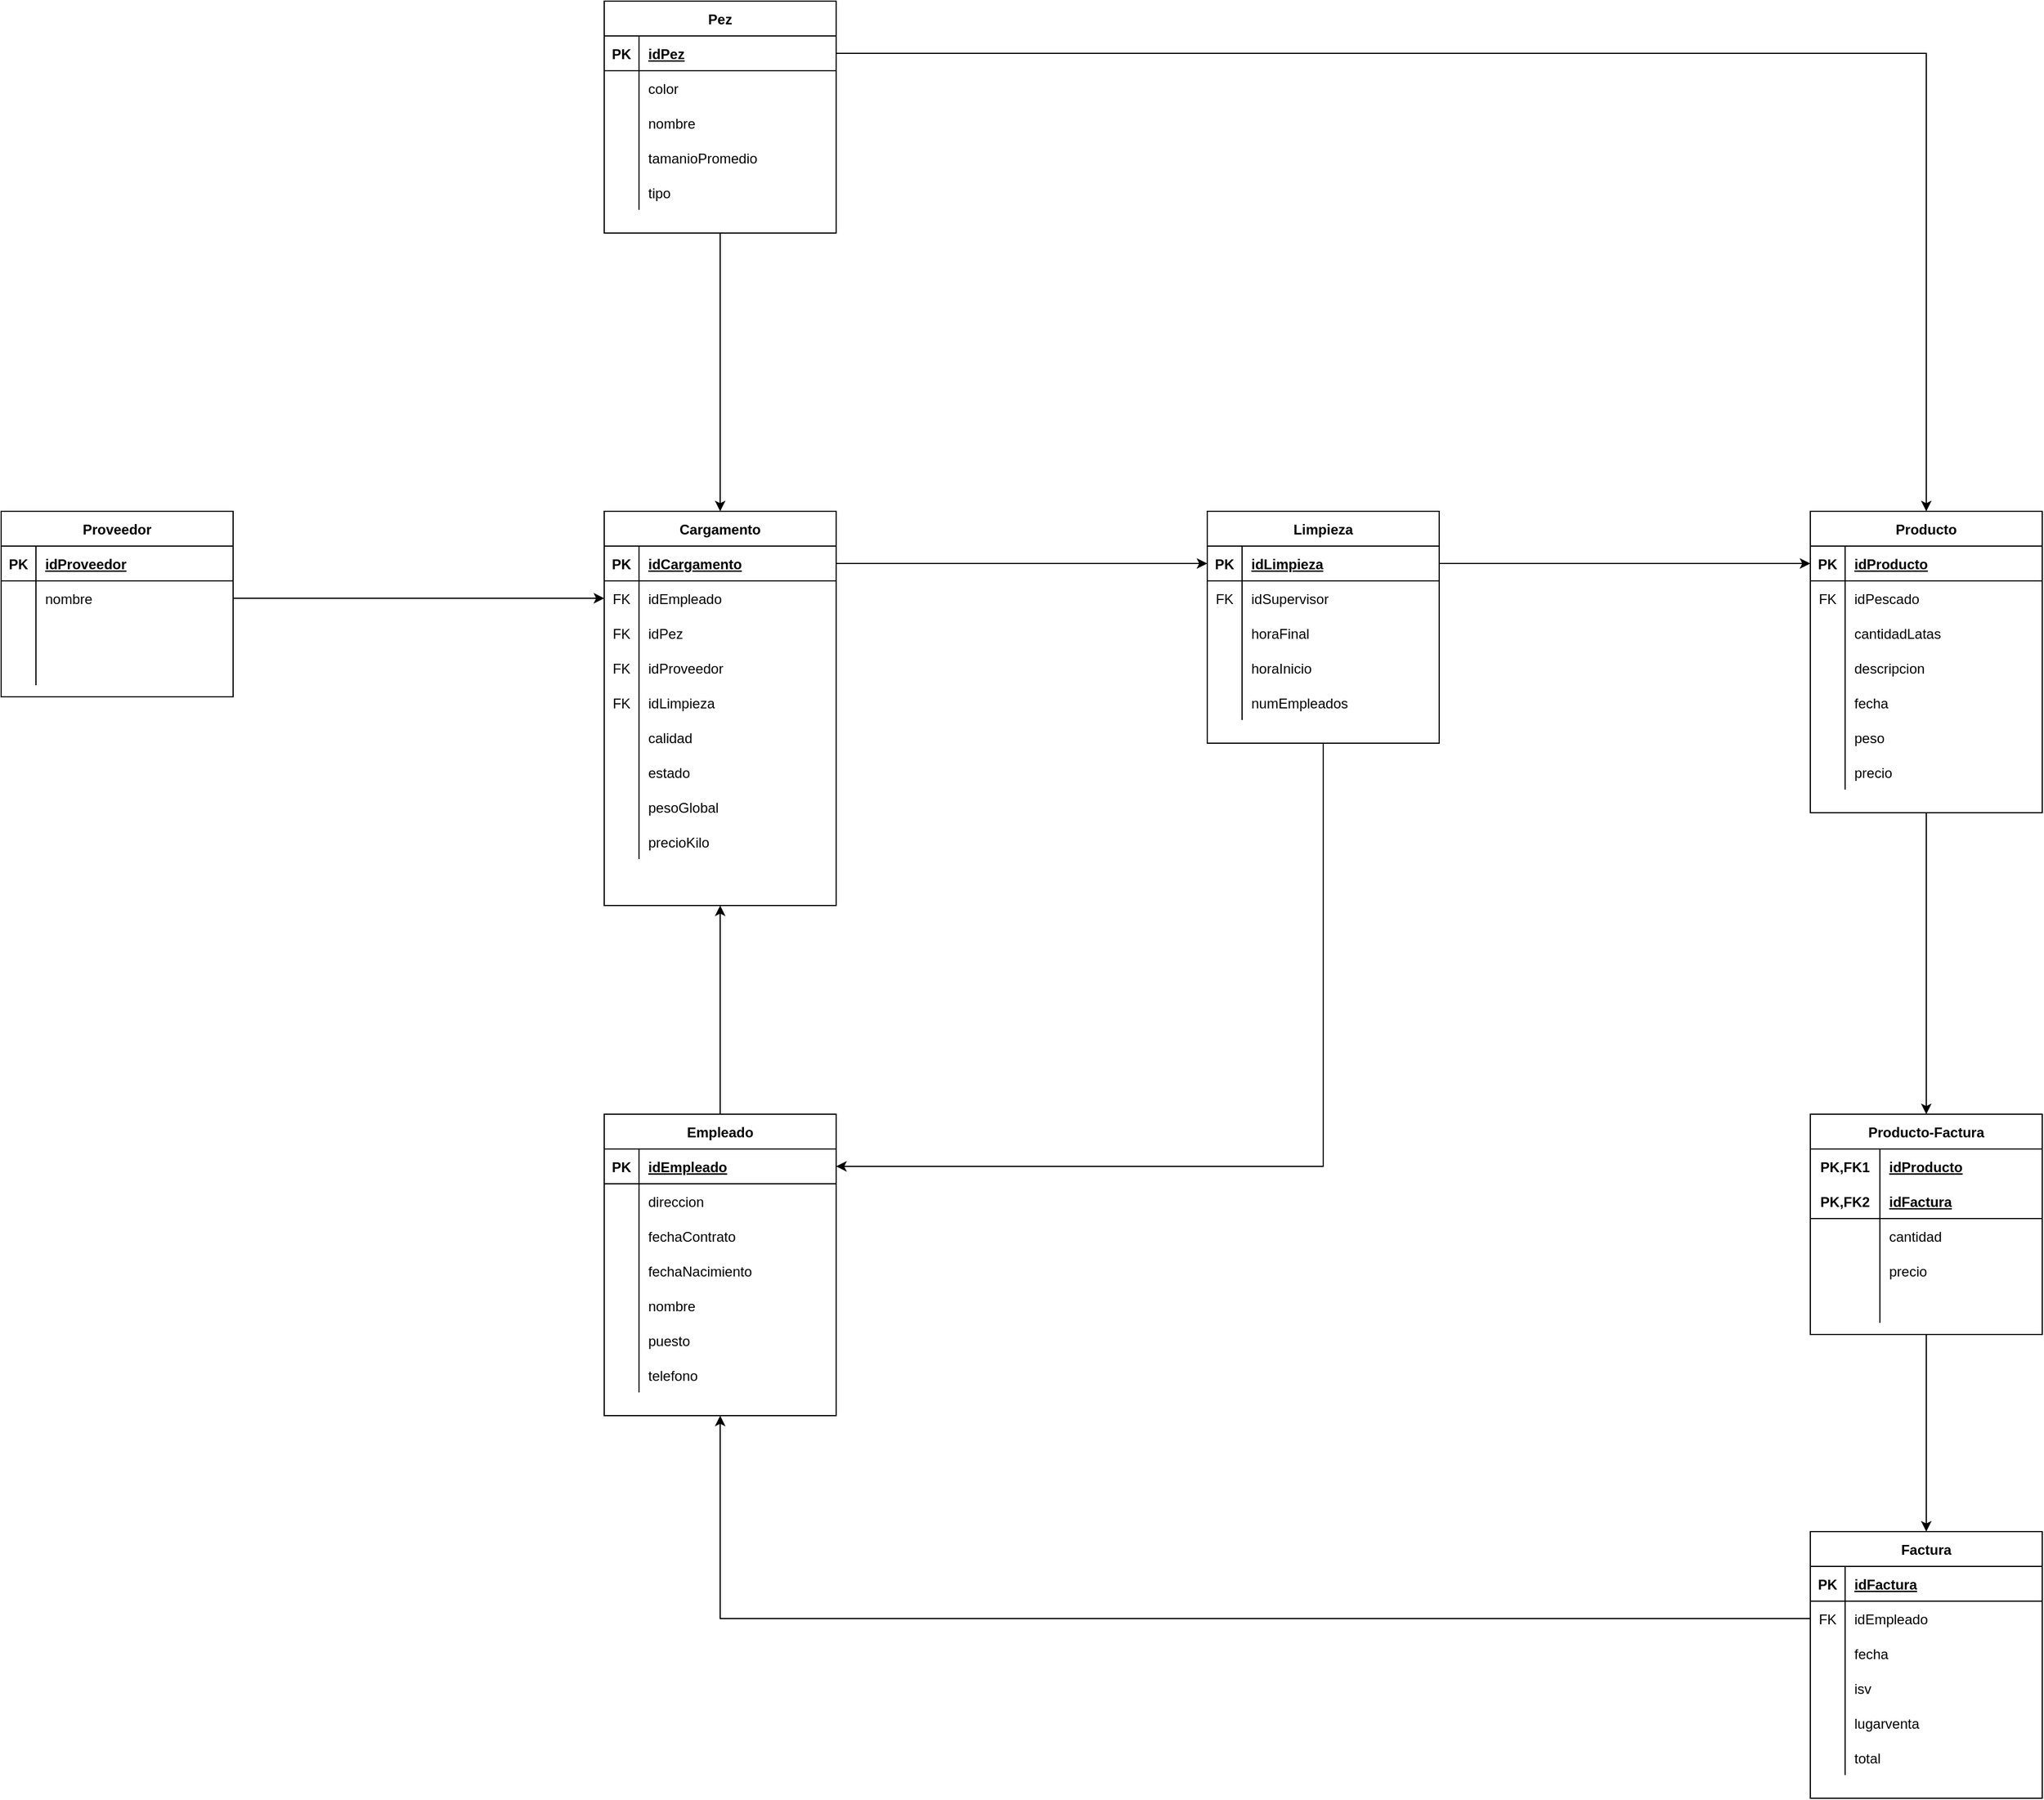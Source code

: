 <mxfile version="13.10.7" type="github">
  <diagram id="kUSdFy0e1hqgJt6HPNU2" name="Page-1">
    <mxGraphModel dx="5280" dy="2993" grid="1" gridSize="10" guides="1" tooltips="1" connect="1" arrows="1" fold="1" page="1" pageScale="1" pageWidth="827" pageHeight="1169" math="0" shadow="0">
      <root>
        <mxCell id="0" />
        <mxCell id="1" parent="0" />
        <mxCell id="SdPYyNpZILJqe6Lk2ZxD-1" value="Proveedor" style="shape=table;startSize=30;container=1;collapsible=1;childLayout=tableLayout;fixedRows=1;rowLines=0;fontStyle=1;align=center;resizeLast=1;" parent="1" vertex="1">
          <mxGeometry x="440" y="360" width="200" height="160" as="geometry" />
        </mxCell>
        <mxCell id="SdPYyNpZILJqe6Lk2ZxD-2" value="" style="shape=partialRectangle;collapsible=0;dropTarget=0;pointerEvents=0;fillColor=none;top=0;left=0;bottom=1;right=0;points=[[0,0.5],[1,0.5]];portConstraint=eastwest;" parent="SdPYyNpZILJqe6Lk2ZxD-1" vertex="1">
          <mxGeometry y="30" width="200" height="30" as="geometry" />
        </mxCell>
        <mxCell id="SdPYyNpZILJqe6Lk2ZxD-3" value="PK" style="shape=partialRectangle;connectable=0;fillColor=none;top=0;left=0;bottom=0;right=0;fontStyle=1;overflow=hidden;" parent="SdPYyNpZILJqe6Lk2ZxD-2" vertex="1">
          <mxGeometry width="30" height="30" as="geometry" />
        </mxCell>
        <mxCell id="SdPYyNpZILJqe6Lk2ZxD-4" value="idProveedor" style="shape=partialRectangle;connectable=0;fillColor=none;top=0;left=0;bottom=0;right=0;align=left;spacingLeft=6;fontStyle=5;overflow=hidden;" parent="SdPYyNpZILJqe6Lk2ZxD-2" vertex="1">
          <mxGeometry x="30" width="170" height="30" as="geometry" />
        </mxCell>
        <mxCell id="SdPYyNpZILJqe6Lk2ZxD-5" value="" style="shape=partialRectangle;collapsible=0;dropTarget=0;pointerEvents=0;fillColor=none;top=0;left=0;bottom=0;right=0;points=[[0,0.5],[1,0.5]];portConstraint=eastwest;" parent="SdPYyNpZILJqe6Lk2ZxD-1" vertex="1">
          <mxGeometry y="60" width="200" height="30" as="geometry" />
        </mxCell>
        <mxCell id="SdPYyNpZILJqe6Lk2ZxD-6" value="" style="shape=partialRectangle;connectable=0;fillColor=none;top=0;left=0;bottom=0;right=0;editable=1;overflow=hidden;" parent="SdPYyNpZILJqe6Lk2ZxD-5" vertex="1">
          <mxGeometry width="30" height="30" as="geometry" />
        </mxCell>
        <mxCell id="SdPYyNpZILJqe6Lk2ZxD-7" value="nombre" style="shape=partialRectangle;connectable=0;fillColor=none;top=0;left=0;bottom=0;right=0;align=left;spacingLeft=6;overflow=hidden;" parent="SdPYyNpZILJqe6Lk2ZxD-5" vertex="1">
          <mxGeometry x="30" width="170" height="30" as="geometry" />
        </mxCell>
        <mxCell id="SdPYyNpZILJqe6Lk2ZxD-8" value="" style="shape=partialRectangle;collapsible=0;dropTarget=0;pointerEvents=0;fillColor=none;top=0;left=0;bottom=0;right=0;points=[[0,0.5],[1,0.5]];portConstraint=eastwest;" parent="SdPYyNpZILJqe6Lk2ZxD-1" vertex="1">
          <mxGeometry y="90" width="200" height="30" as="geometry" />
        </mxCell>
        <mxCell id="SdPYyNpZILJqe6Lk2ZxD-9" value="" style="shape=partialRectangle;connectable=0;fillColor=none;top=0;left=0;bottom=0;right=0;editable=1;overflow=hidden;" parent="SdPYyNpZILJqe6Lk2ZxD-8" vertex="1">
          <mxGeometry width="30" height="30" as="geometry" />
        </mxCell>
        <mxCell id="SdPYyNpZILJqe6Lk2ZxD-10" value="" style="shape=partialRectangle;connectable=0;fillColor=none;top=0;left=0;bottom=0;right=0;align=left;spacingLeft=6;overflow=hidden;" parent="SdPYyNpZILJqe6Lk2ZxD-8" vertex="1">
          <mxGeometry x="30" width="170" height="30" as="geometry" />
        </mxCell>
        <mxCell id="SdPYyNpZILJqe6Lk2ZxD-11" value="" style="shape=partialRectangle;collapsible=0;dropTarget=0;pointerEvents=0;fillColor=none;top=0;left=0;bottom=0;right=0;points=[[0,0.5],[1,0.5]];portConstraint=eastwest;" parent="SdPYyNpZILJqe6Lk2ZxD-1" vertex="1">
          <mxGeometry y="120" width="200" height="30" as="geometry" />
        </mxCell>
        <mxCell id="SdPYyNpZILJqe6Lk2ZxD-12" value="" style="shape=partialRectangle;connectable=0;fillColor=none;top=0;left=0;bottom=0;right=0;editable=1;overflow=hidden;" parent="SdPYyNpZILJqe6Lk2ZxD-11" vertex="1">
          <mxGeometry width="30" height="30" as="geometry" />
        </mxCell>
        <mxCell id="SdPYyNpZILJqe6Lk2ZxD-13" value="" style="shape=partialRectangle;connectable=0;fillColor=none;top=0;left=0;bottom=0;right=0;align=left;spacingLeft=6;overflow=hidden;" parent="SdPYyNpZILJqe6Lk2ZxD-11" vertex="1">
          <mxGeometry x="30" width="170" height="30" as="geometry" />
        </mxCell>
        <mxCell id="SdPYyNpZILJqe6Lk2ZxD-33" value="Cargamento" style="shape=table;startSize=30;container=1;collapsible=1;childLayout=tableLayout;fixedRows=1;rowLines=0;fontStyle=1;align=center;resizeLast=1;" parent="1" vertex="1">
          <mxGeometry x="960" y="360" width="200" height="340" as="geometry" />
        </mxCell>
        <mxCell id="SdPYyNpZILJqe6Lk2ZxD-34" value="" style="shape=partialRectangle;collapsible=0;dropTarget=0;pointerEvents=0;fillColor=none;top=0;left=0;bottom=1;right=0;points=[[0,0.5],[1,0.5]];portConstraint=eastwest;" parent="SdPYyNpZILJqe6Lk2ZxD-33" vertex="1">
          <mxGeometry y="30" width="200" height="30" as="geometry" />
        </mxCell>
        <mxCell id="SdPYyNpZILJqe6Lk2ZxD-35" value="PK" style="shape=partialRectangle;connectable=0;fillColor=none;top=0;left=0;bottom=0;right=0;fontStyle=1;overflow=hidden;" parent="SdPYyNpZILJqe6Lk2ZxD-34" vertex="1">
          <mxGeometry width="30" height="30" as="geometry" />
        </mxCell>
        <mxCell id="SdPYyNpZILJqe6Lk2ZxD-36" value="idCargamento" style="shape=partialRectangle;connectable=0;fillColor=none;top=0;left=0;bottom=0;right=0;align=left;spacingLeft=6;fontStyle=5;overflow=hidden;" parent="SdPYyNpZILJqe6Lk2ZxD-34" vertex="1">
          <mxGeometry x="30" width="170" height="30" as="geometry" />
        </mxCell>
        <mxCell id="SdPYyNpZILJqe6Lk2ZxD-136" value="" style="shape=partialRectangle;collapsible=0;dropTarget=0;pointerEvents=0;fillColor=none;top=0;left=0;bottom=0;right=0;points=[[0,0.5],[1,0.5]];portConstraint=eastwest;" parent="SdPYyNpZILJqe6Lk2ZxD-33" vertex="1">
          <mxGeometry y="60" width="200" height="30" as="geometry" />
        </mxCell>
        <mxCell id="SdPYyNpZILJqe6Lk2ZxD-137" value="FK" style="shape=partialRectangle;connectable=0;fillColor=none;top=0;left=0;bottom=0;right=0;editable=1;overflow=hidden;" parent="SdPYyNpZILJqe6Lk2ZxD-136" vertex="1">
          <mxGeometry width="30" height="30" as="geometry" />
        </mxCell>
        <mxCell id="SdPYyNpZILJqe6Lk2ZxD-138" value="idEmpleado" style="shape=partialRectangle;connectable=0;fillColor=none;top=0;left=0;bottom=0;right=0;align=left;spacingLeft=6;overflow=hidden;" parent="SdPYyNpZILJqe6Lk2ZxD-136" vertex="1">
          <mxGeometry x="30" width="170" height="30" as="geometry" />
        </mxCell>
        <mxCell id="SdPYyNpZILJqe6Lk2ZxD-155" value="" style="shape=partialRectangle;collapsible=0;dropTarget=0;pointerEvents=0;fillColor=none;top=0;left=0;bottom=0;right=0;points=[[0,0.5],[1,0.5]];portConstraint=eastwest;" parent="SdPYyNpZILJqe6Lk2ZxD-33" vertex="1">
          <mxGeometry y="90" width="200" height="30" as="geometry" />
        </mxCell>
        <mxCell id="SdPYyNpZILJqe6Lk2ZxD-156" value="FK" style="shape=partialRectangle;connectable=0;fillColor=none;top=0;left=0;bottom=0;right=0;editable=1;overflow=hidden;" parent="SdPYyNpZILJqe6Lk2ZxD-155" vertex="1">
          <mxGeometry width="30" height="30" as="geometry" />
        </mxCell>
        <mxCell id="SdPYyNpZILJqe6Lk2ZxD-157" value="idPez" style="shape=partialRectangle;connectable=0;fillColor=none;top=0;left=0;bottom=0;right=0;align=left;spacingLeft=6;overflow=hidden;" parent="SdPYyNpZILJqe6Lk2ZxD-155" vertex="1">
          <mxGeometry x="30" width="170" height="30" as="geometry" />
        </mxCell>
        <mxCell id="zWChE4p4kPObkYym9qxj-1" value="" style="shape=partialRectangle;collapsible=0;dropTarget=0;pointerEvents=0;fillColor=none;top=0;left=0;bottom=0;right=0;points=[[0,0.5],[1,0.5]];portConstraint=eastwest;" parent="SdPYyNpZILJqe6Lk2ZxD-33" vertex="1">
          <mxGeometry y="120" width="200" height="30" as="geometry" />
        </mxCell>
        <mxCell id="zWChE4p4kPObkYym9qxj-2" value="FK" style="shape=partialRectangle;connectable=0;fillColor=none;top=0;left=0;bottom=0;right=0;editable=1;overflow=hidden;" parent="zWChE4p4kPObkYym9qxj-1" vertex="1">
          <mxGeometry width="30" height="30" as="geometry" />
        </mxCell>
        <mxCell id="zWChE4p4kPObkYym9qxj-3" value="idProveedor" style="shape=partialRectangle;connectable=0;fillColor=none;top=0;left=0;bottom=0;right=0;align=left;spacingLeft=6;overflow=hidden;" parent="zWChE4p4kPObkYym9qxj-1" vertex="1">
          <mxGeometry x="30" width="170" height="30" as="geometry" />
        </mxCell>
        <mxCell id="3WaopTtCTRtLChRQUTsR-1" value="" style="shape=partialRectangle;collapsible=0;dropTarget=0;pointerEvents=0;fillColor=none;top=0;left=0;bottom=0;right=0;points=[[0,0.5],[1,0.5]];portConstraint=eastwest;" vertex="1" parent="SdPYyNpZILJqe6Lk2ZxD-33">
          <mxGeometry y="150" width="200" height="30" as="geometry" />
        </mxCell>
        <mxCell id="3WaopTtCTRtLChRQUTsR-2" value="FK" style="shape=partialRectangle;connectable=0;fillColor=none;top=0;left=0;bottom=0;right=0;editable=1;overflow=hidden;" vertex="1" parent="3WaopTtCTRtLChRQUTsR-1">
          <mxGeometry width="30" height="30" as="geometry" />
        </mxCell>
        <mxCell id="3WaopTtCTRtLChRQUTsR-3" value="idLimpieza" style="shape=partialRectangle;connectable=0;fillColor=none;top=0;left=0;bottom=0;right=0;align=left;spacingLeft=6;overflow=hidden;" vertex="1" parent="3WaopTtCTRtLChRQUTsR-1">
          <mxGeometry x="30" width="170" height="30" as="geometry" />
        </mxCell>
        <mxCell id="SdPYyNpZILJqe6Lk2ZxD-43" value="" style="shape=partialRectangle;collapsible=0;dropTarget=0;pointerEvents=0;fillColor=none;top=0;left=0;bottom=0;right=0;points=[[0,0.5],[1,0.5]];portConstraint=eastwest;" parent="SdPYyNpZILJqe6Lk2ZxD-33" vertex="1">
          <mxGeometry y="180" width="200" height="30" as="geometry" />
        </mxCell>
        <mxCell id="SdPYyNpZILJqe6Lk2ZxD-44" value="" style="shape=partialRectangle;connectable=0;fillColor=none;top=0;left=0;bottom=0;right=0;editable=1;overflow=hidden;" parent="SdPYyNpZILJqe6Lk2ZxD-43" vertex="1">
          <mxGeometry width="30" height="30" as="geometry" />
        </mxCell>
        <mxCell id="SdPYyNpZILJqe6Lk2ZxD-45" value="calidad" style="shape=partialRectangle;connectable=0;fillColor=none;top=0;left=0;bottom=0;right=0;align=left;spacingLeft=6;overflow=hidden;" parent="SdPYyNpZILJqe6Lk2ZxD-43" vertex="1">
          <mxGeometry x="30" width="170" height="30" as="geometry" />
        </mxCell>
        <mxCell id="SdPYyNpZILJqe6Lk2ZxD-37" value="" style="shape=partialRectangle;collapsible=0;dropTarget=0;pointerEvents=0;fillColor=none;top=0;left=0;bottom=0;right=0;points=[[0,0.5],[1,0.5]];portConstraint=eastwest;" parent="SdPYyNpZILJqe6Lk2ZxD-33" vertex="1">
          <mxGeometry y="210" width="200" height="30" as="geometry" />
        </mxCell>
        <mxCell id="SdPYyNpZILJqe6Lk2ZxD-38" value="" style="shape=partialRectangle;connectable=0;fillColor=none;top=0;left=0;bottom=0;right=0;editable=1;overflow=hidden;" parent="SdPYyNpZILJqe6Lk2ZxD-37" vertex="1">
          <mxGeometry width="30" height="30" as="geometry" />
        </mxCell>
        <mxCell id="SdPYyNpZILJqe6Lk2ZxD-39" value="estado" style="shape=partialRectangle;connectable=0;fillColor=none;top=0;left=0;bottom=0;right=0;align=left;spacingLeft=6;overflow=hidden;" parent="SdPYyNpZILJqe6Lk2ZxD-37" vertex="1">
          <mxGeometry x="30" width="170" height="30" as="geometry" />
        </mxCell>
        <mxCell id="SdPYyNpZILJqe6Lk2ZxD-40" value="" style="shape=partialRectangle;collapsible=0;dropTarget=0;pointerEvents=0;fillColor=none;top=0;left=0;bottom=0;right=0;points=[[0,0.5],[1,0.5]];portConstraint=eastwest;" parent="SdPYyNpZILJqe6Lk2ZxD-33" vertex="1">
          <mxGeometry y="240" width="200" height="30" as="geometry" />
        </mxCell>
        <mxCell id="SdPYyNpZILJqe6Lk2ZxD-41" value="" style="shape=partialRectangle;connectable=0;fillColor=none;top=0;left=0;bottom=0;right=0;editable=1;overflow=hidden;" parent="SdPYyNpZILJqe6Lk2ZxD-40" vertex="1">
          <mxGeometry width="30" height="30" as="geometry" />
        </mxCell>
        <mxCell id="SdPYyNpZILJqe6Lk2ZxD-42" value="pesoGlobal" style="shape=partialRectangle;connectable=0;fillColor=none;top=0;left=0;bottom=0;right=0;align=left;spacingLeft=6;overflow=hidden;" parent="SdPYyNpZILJqe6Lk2ZxD-40" vertex="1">
          <mxGeometry x="30" width="170" height="30" as="geometry" />
        </mxCell>
        <mxCell id="SdPYyNpZILJqe6Lk2ZxD-27" value="" style="shape=partialRectangle;collapsible=0;dropTarget=0;pointerEvents=0;fillColor=none;top=0;left=0;bottom=0;right=0;points=[[0,0.5],[1,0.5]];portConstraint=eastwest;" parent="SdPYyNpZILJqe6Lk2ZxD-33" vertex="1">
          <mxGeometry y="270" width="200" height="30" as="geometry" />
        </mxCell>
        <mxCell id="SdPYyNpZILJqe6Lk2ZxD-28" value="" style="shape=partialRectangle;connectable=0;fillColor=none;top=0;left=0;bottom=0;right=0;editable=1;overflow=hidden;" parent="SdPYyNpZILJqe6Lk2ZxD-27" vertex="1">
          <mxGeometry width="30" height="30" as="geometry" />
        </mxCell>
        <mxCell id="SdPYyNpZILJqe6Lk2ZxD-29" value="precioKilo" style="shape=partialRectangle;connectable=0;fillColor=none;top=0;left=0;bottom=0;right=0;align=left;spacingLeft=6;overflow=hidden;" parent="SdPYyNpZILJqe6Lk2ZxD-27" vertex="1">
          <mxGeometry x="30" width="170" height="30" as="geometry" />
        </mxCell>
        <mxCell id="SdPYyNpZILJqe6Lk2ZxD-49" style="edgeStyle=orthogonalEdgeStyle;rounded=0;orthogonalLoop=1;jettySize=auto;html=1;exitX=1;exitY=0.5;exitDx=0;exitDy=0;entryX=0;entryY=0.5;entryDx=0;entryDy=0;startSize=30;" parent="1" source="SdPYyNpZILJqe6Lk2ZxD-5" target="SdPYyNpZILJqe6Lk2ZxD-136" edge="1">
          <mxGeometry relative="1" as="geometry">
            <mxPoint x="520" y="435" as="targetPoint" />
          </mxGeometry>
        </mxCell>
        <mxCell id="SdPYyNpZILJqe6Lk2ZxD-71" style="edgeStyle=orthogonalEdgeStyle;rounded=0;orthogonalLoop=1;jettySize=auto;html=1;exitX=0.5;exitY=1;exitDx=0;exitDy=0;entryX=0.5;entryY=0;entryDx=0;entryDy=0;startSize=30;" parent="1" source="SdPYyNpZILJqe6Lk2ZxD-51" target="SdPYyNpZILJqe6Lk2ZxD-33" edge="1">
          <mxGeometry relative="1" as="geometry" />
        </mxCell>
        <mxCell id="SdPYyNpZILJqe6Lk2ZxD-51" value="Pez" style="shape=table;startSize=30;container=1;collapsible=1;childLayout=tableLayout;fixedRows=1;rowLines=0;fontStyle=1;align=center;resizeLast=1;" parent="1" vertex="1">
          <mxGeometry x="960" y="-80" width="200" height="200" as="geometry" />
        </mxCell>
        <mxCell id="SdPYyNpZILJqe6Lk2ZxD-52" value="" style="shape=partialRectangle;collapsible=0;dropTarget=0;pointerEvents=0;fillColor=none;top=0;left=0;bottom=1;right=0;points=[[0,0.5],[1,0.5]];portConstraint=eastwest;" parent="SdPYyNpZILJqe6Lk2ZxD-51" vertex="1">
          <mxGeometry y="30" width="200" height="30" as="geometry" />
        </mxCell>
        <mxCell id="SdPYyNpZILJqe6Lk2ZxD-53" value="PK" style="shape=partialRectangle;connectable=0;fillColor=none;top=0;left=0;bottom=0;right=0;fontStyle=1;overflow=hidden;" parent="SdPYyNpZILJqe6Lk2ZxD-52" vertex="1">
          <mxGeometry width="30" height="30" as="geometry" />
        </mxCell>
        <mxCell id="SdPYyNpZILJqe6Lk2ZxD-54" value="idPez" style="shape=partialRectangle;connectable=0;fillColor=none;top=0;left=0;bottom=0;right=0;align=left;spacingLeft=6;fontStyle=5;overflow=hidden;" parent="SdPYyNpZILJqe6Lk2ZxD-52" vertex="1">
          <mxGeometry x="30" width="170" height="30" as="geometry" />
        </mxCell>
        <mxCell id="SdPYyNpZILJqe6Lk2ZxD-55" value="" style="shape=partialRectangle;collapsible=0;dropTarget=0;pointerEvents=0;fillColor=none;top=0;left=0;bottom=0;right=0;points=[[0,0.5],[1,0.5]];portConstraint=eastwest;" parent="SdPYyNpZILJqe6Lk2ZxD-51" vertex="1">
          <mxGeometry y="60" width="200" height="30" as="geometry" />
        </mxCell>
        <mxCell id="SdPYyNpZILJqe6Lk2ZxD-56" value="" style="shape=partialRectangle;connectable=0;fillColor=none;top=0;left=0;bottom=0;right=0;editable=1;overflow=hidden;" parent="SdPYyNpZILJqe6Lk2ZxD-55" vertex="1">
          <mxGeometry width="30" height="30" as="geometry" />
        </mxCell>
        <mxCell id="SdPYyNpZILJqe6Lk2ZxD-57" value="color" style="shape=partialRectangle;connectable=0;fillColor=none;top=0;left=0;bottom=0;right=0;align=left;spacingLeft=6;overflow=hidden;" parent="SdPYyNpZILJqe6Lk2ZxD-55" vertex="1">
          <mxGeometry x="30" width="170" height="30" as="geometry" />
        </mxCell>
        <mxCell id="SdPYyNpZILJqe6Lk2ZxD-58" value="" style="shape=partialRectangle;collapsible=0;dropTarget=0;pointerEvents=0;fillColor=none;top=0;left=0;bottom=0;right=0;points=[[0,0.5],[1,0.5]];portConstraint=eastwest;" parent="SdPYyNpZILJqe6Lk2ZxD-51" vertex="1">
          <mxGeometry y="90" width="200" height="30" as="geometry" />
        </mxCell>
        <mxCell id="SdPYyNpZILJqe6Lk2ZxD-59" value="" style="shape=partialRectangle;connectable=0;fillColor=none;top=0;left=0;bottom=0;right=0;editable=1;overflow=hidden;" parent="SdPYyNpZILJqe6Lk2ZxD-58" vertex="1">
          <mxGeometry width="30" height="30" as="geometry" />
        </mxCell>
        <mxCell id="SdPYyNpZILJqe6Lk2ZxD-60" value="nombre" style="shape=partialRectangle;connectable=0;fillColor=none;top=0;left=0;bottom=0;right=0;align=left;spacingLeft=6;overflow=hidden;" parent="SdPYyNpZILJqe6Lk2ZxD-58" vertex="1">
          <mxGeometry x="30" width="170" height="30" as="geometry" />
        </mxCell>
        <mxCell id="SdPYyNpZILJqe6Lk2ZxD-61" value="" style="shape=partialRectangle;collapsible=0;dropTarget=0;pointerEvents=0;fillColor=none;top=0;left=0;bottom=0;right=0;points=[[0,0.5],[1,0.5]];portConstraint=eastwest;" parent="SdPYyNpZILJqe6Lk2ZxD-51" vertex="1">
          <mxGeometry y="120" width="200" height="30" as="geometry" />
        </mxCell>
        <mxCell id="SdPYyNpZILJqe6Lk2ZxD-62" value="" style="shape=partialRectangle;connectable=0;fillColor=none;top=0;left=0;bottom=0;right=0;editable=1;overflow=hidden;" parent="SdPYyNpZILJqe6Lk2ZxD-61" vertex="1">
          <mxGeometry width="30" height="30" as="geometry" />
        </mxCell>
        <mxCell id="SdPYyNpZILJqe6Lk2ZxD-63" value="tamanioPromedio" style="shape=partialRectangle;connectable=0;fillColor=none;top=0;left=0;bottom=0;right=0;align=left;spacingLeft=6;overflow=hidden;" parent="SdPYyNpZILJqe6Lk2ZxD-61" vertex="1">
          <mxGeometry x="30" width="170" height="30" as="geometry" />
        </mxCell>
        <mxCell id="SdPYyNpZILJqe6Lk2ZxD-64" value="" style="shape=partialRectangle;collapsible=0;dropTarget=0;pointerEvents=0;fillColor=none;top=0;left=0;bottom=0;right=0;points=[[0,0.5],[1,0.5]];portConstraint=eastwest;" parent="SdPYyNpZILJqe6Lk2ZxD-51" vertex="1">
          <mxGeometry y="150" width="200" height="30" as="geometry" />
        </mxCell>
        <mxCell id="SdPYyNpZILJqe6Lk2ZxD-65" value="" style="shape=partialRectangle;connectable=0;fillColor=none;top=0;left=0;bottom=0;right=0;editable=1;overflow=hidden;" parent="SdPYyNpZILJqe6Lk2ZxD-64" vertex="1">
          <mxGeometry width="30" height="30" as="geometry" />
        </mxCell>
        <mxCell id="SdPYyNpZILJqe6Lk2ZxD-66" value="tipo" style="shape=partialRectangle;connectable=0;fillColor=none;top=0;left=0;bottom=0;right=0;align=left;spacingLeft=6;overflow=hidden;" parent="SdPYyNpZILJqe6Lk2ZxD-64" vertex="1">
          <mxGeometry x="30" width="170" height="30" as="geometry" />
        </mxCell>
        <mxCell id="SdPYyNpZILJqe6Lk2ZxD-113" style="edgeStyle=orthogonalEdgeStyle;rounded=0;orthogonalLoop=1;jettySize=auto;html=1;exitX=0.5;exitY=0;exitDx=0;exitDy=0;entryX=0.5;entryY=1;entryDx=0;entryDy=0;startSize=30;" parent="1" source="SdPYyNpZILJqe6Lk2ZxD-72" target="SdPYyNpZILJqe6Lk2ZxD-33" edge="1">
          <mxGeometry relative="1" as="geometry" />
        </mxCell>
        <mxCell id="SdPYyNpZILJqe6Lk2ZxD-72" value="Empleado" style="shape=table;startSize=30;container=1;collapsible=1;childLayout=tableLayout;fixedRows=1;rowLines=0;fontStyle=1;align=center;resizeLast=1;" parent="1" vertex="1">
          <mxGeometry x="960" y="880" width="200" height="260" as="geometry" />
        </mxCell>
        <mxCell id="SdPYyNpZILJqe6Lk2ZxD-73" value="" style="shape=partialRectangle;collapsible=0;dropTarget=0;pointerEvents=0;fillColor=none;top=0;left=0;bottom=1;right=0;points=[[0,0.5],[1,0.5]];portConstraint=eastwest;" parent="SdPYyNpZILJqe6Lk2ZxD-72" vertex="1">
          <mxGeometry y="30" width="200" height="30" as="geometry" />
        </mxCell>
        <mxCell id="SdPYyNpZILJqe6Lk2ZxD-74" value="PK" style="shape=partialRectangle;connectable=0;fillColor=none;top=0;left=0;bottom=0;right=0;fontStyle=1;overflow=hidden;" parent="SdPYyNpZILJqe6Lk2ZxD-73" vertex="1">
          <mxGeometry width="30" height="30" as="geometry" />
        </mxCell>
        <mxCell id="SdPYyNpZILJqe6Lk2ZxD-75" value="idEmpleado" style="shape=partialRectangle;connectable=0;fillColor=none;top=0;left=0;bottom=0;right=0;align=left;spacingLeft=6;fontStyle=5;overflow=hidden;" parent="SdPYyNpZILJqe6Lk2ZxD-73" vertex="1">
          <mxGeometry x="30" width="170" height="30" as="geometry" />
        </mxCell>
        <mxCell id="SdPYyNpZILJqe6Lk2ZxD-76" value="" style="shape=partialRectangle;collapsible=0;dropTarget=0;pointerEvents=0;fillColor=none;top=0;left=0;bottom=0;right=0;points=[[0,0.5],[1,0.5]];portConstraint=eastwest;" parent="SdPYyNpZILJqe6Lk2ZxD-72" vertex="1">
          <mxGeometry y="60" width="200" height="30" as="geometry" />
        </mxCell>
        <mxCell id="SdPYyNpZILJqe6Lk2ZxD-77" value="" style="shape=partialRectangle;connectable=0;fillColor=none;top=0;left=0;bottom=0;right=0;editable=1;overflow=hidden;" parent="SdPYyNpZILJqe6Lk2ZxD-76" vertex="1">
          <mxGeometry width="30" height="30" as="geometry" />
        </mxCell>
        <mxCell id="SdPYyNpZILJqe6Lk2ZxD-78" value="direccion" style="shape=partialRectangle;connectable=0;fillColor=none;top=0;left=0;bottom=0;right=0;align=left;spacingLeft=6;overflow=hidden;" parent="SdPYyNpZILJqe6Lk2ZxD-76" vertex="1">
          <mxGeometry x="30" width="170" height="30" as="geometry" />
        </mxCell>
        <mxCell id="SdPYyNpZILJqe6Lk2ZxD-79" value="" style="shape=partialRectangle;collapsible=0;dropTarget=0;pointerEvents=0;fillColor=none;top=0;left=0;bottom=0;right=0;points=[[0,0.5],[1,0.5]];portConstraint=eastwest;" parent="SdPYyNpZILJqe6Lk2ZxD-72" vertex="1">
          <mxGeometry y="90" width="200" height="30" as="geometry" />
        </mxCell>
        <mxCell id="SdPYyNpZILJqe6Lk2ZxD-80" value="" style="shape=partialRectangle;connectable=0;fillColor=none;top=0;left=0;bottom=0;right=0;editable=1;overflow=hidden;" parent="SdPYyNpZILJqe6Lk2ZxD-79" vertex="1">
          <mxGeometry width="30" height="30" as="geometry" />
        </mxCell>
        <mxCell id="SdPYyNpZILJqe6Lk2ZxD-81" value="fechaContrato" style="shape=partialRectangle;connectable=0;fillColor=none;top=0;left=0;bottom=0;right=0;align=left;spacingLeft=6;overflow=hidden;" parent="SdPYyNpZILJqe6Lk2ZxD-79" vertex="1">
          <mxGeometry x="30" width="170" height="30" as="geometry" />
        </mxCell>
        <mxCell id="SdPYyNpZILJqe6Lk2ZxD-82" value="" style="shape=partialRectangle;collapsible=0;dropTarget=0;pointerEvents=0;fillColor=none;top=0;left=0;bottom=0;right=0;points=[[0,0.5],[1,0.5]];portConstraint=eastwest;" parent="SdPYyNpZILJqe6Lk2ZxD-72" vertex="1">
          <mxGeometry y="120" width="200" height="30" as="geometry" />
        </mxCell>
        <mxCell id="SdPYyNpZILJqe6Lk2ZxD-83" value="" style="shape=partialRectangle;connectable=0;fillColor=none;top=0;left=0;bottom=0;right=0;editable=1;overflow=hidden;" parent="SdPYyNpZILJqe6Lk2ZxD-82" vertex="1">
          <mxGeometry width="30" height="30" as="geometry" />
        </mxCell>
        <mxCell id="SdPYyNpZILJqe6Lk2ZxD-84" value="fechaNacimiento" style="shape=partialRectangle;connectable=0;fillColor=none;top=0;left=0;bottom=0;right=0;align=left;spacingLeft=6;overflow=hidden;" parent="SdPYyNpZILJqe6Lk2ZxD-82" vertex="1">
          <mxGeometry x="30" width="170" height="30" as="geometry" />
        </mxCell>
        <mxCell id="SdPYyNpZILJqe6Lk2ZxD-85" value="" style="shape=partialRectangle;collapsible=0;dropTarget=0;pointerEvents=0;fillColor=none;top=0;left=0;bottom=0;right=0;points=[[0,0.5],[1,0.5]];portConstraint=eastwest;" parent="SdPYyNpZILJqe6Lk2ZxD-72" vertex="1">
          <mxGeometry y="150" width="200" height="30" as="geometry" />
        </mxCell>
        <mxCell id="SdPYyNpZILJqe6Lk2ZxD-86" value="" style="shape=partialRectangle;connectable=0;fillColor=none;top=0;left=0;bottom=0;right=0;editable=1;overflow=hidden;" parent="SdPYyNpZILJqe6Lk2ZxD-85" vertex="1">
          <mxGeometry width="30" height="30" as="geometry" />
        </mxCell>
        <mxCell id="SdPYyNpZILJqe6Lk2ZxD-87" value="nombre" style="shape=partialRectangle;connectable=0;fillColor=none;top=0;left=0;bottom=0;right=0;align=left;spacingLeft=6;overflow=hidden;" parent="SdPYyNpZILJqe6Lk2ZxD-85" vertex="1">
          <mxGeometry x="30" width="170" height="30" as="geometry" />
        </mxCell>
        <mxCell id="SdPYyNpZILJqe6Lk2ZxD-88" value="" style="shape=partialRectangle;collapsible=0;dropTarget=0;pointerEvents=0;fillColor=none;top=0;left=0;bottom=0;right=0;points=[[0,0.5],[1,0.5]];portConstraint=eastwest;" parent="SdPYyNpZILJqe6Lk2ZxD-72" vertex="1">
          <mxGeometry y="180" width="200" height="30" as="geometry" />
        </mxCell>
        <mxCell id="SdPYyNpZILJqe6Lk2ZxD-89" value="" style="shape=partialRectangle;connectable=0;fillColor=none;top=0;left=0;bottom=0;right=0;editable=1;overflow=hidden;" parent="SdPYyNpZILJqe6Lk2ZxD-88" vertex="1">
          <mxGeometry width="30" height="30" as="geometry" />
        </mxCell>
        <mxCell id="SdPYyNpZILJqe6Lk2ZxD-90" value="puesto" style="shape=partialRectangle;connectable=0;fillColor=none;top=0;left=0;bottom=0;right=0;align=left;spacingLeft=6;overflow=hidden;" parent="SdPYyNpZILJqe6Lk2ZxD-88" vertex="1">
          <mxGeometry x="30" width="170" height="30" as="geometry" />
        </mxCell>
        <mxCell id="SdPYyNpZILJqe6Lk2ZxD-110" value="" style="shape=partialRectangle;collapsible=0;dropTarget=0;pointerEvents=0;fillColor=none;top=0;left=0;bottom=0;right=0;points=[[0,0.5],[1,0.5]];portConstraint=eastwest;" parent="SdPYyNpZILJqe6Lk2ZxD-72" vertex="1">
          <mxGeometry y="210" width="200" height="30" as="geometry" />
        </mxCell>
        <mxCell id="SdPYyNpZILJqe6Lk2ZxD-111" value="" style="shape=partialRectangle;connectable=0;fillColor=none;top=0;left=0;bottom=0;right=0;editable=1;overflow=hidden;" parent="SdPYyNpZILJqe6Lk2ZxD-110" vertex="1">
          <mxGeometry width="30" height="30" as="geometry" />
        </mxCell>
        <mxCell id="SdPYyNpZILJqe6Lk2ZxD-112" value="telefono" style="shape=partialRectangle;connectable=0;fillColor=none;top=0;left=0;bottom=0;right=0;align=left;spacingLeft=6;overflow=hidden;" parent="SdPYyNpZILJqe6Lk2ZxD-110" vertex="1">
          <mxGeometry x="30" width="170" height="30" as="geometry" />
        </mxCell>
        <mxCell id="ILDDQY7tuNNasOhx3ByE-46" style="edgeStyle=orthogonalEdgeStyle;rounded=0;orthogonalLoop=1;jettySize=auto;html=1;exitX=0.5;exitY=1;exitDx=0;exitDy=0;entryX=1;entryY=0.5;entryDx=0;entryDy=0;" parent="1" source="SdPYyNpZILJqe6Lk2ZxD-114" target="SdPYyNpZILJqe6Lk2ZxD-73" edge="1">
          <mxGeometry relative="1" as="geometry" />
        </mxCell>
        <mxCell id="SdPYyNpZILJqe6Lk2ZxD-114" value="Limpieza" style="shape=table;startSize=30;container=1;collapsible=1;childLayout=tableLayout;fixedRows=1;rowLines=0;fontStyle=1;align=center;resizeLast=1;" parent="1" vertex="1">
          <mxGeometry x="1480" y="360" width="200" height="200" as="geometry" />
        </mxCell>
        <mxCell id="SdPYyNpZILJqe6Lk2ZxD-115" value="" style="shape=partialRectangle;collapsible=0;dropTarget=0;pointerEvents=0;fillColor=none;top=0;left=0;bottom=1;right=0;points=[[0,0.5],[1,0.5]];portConstraint=eastwest;" parent="SdPYyNpZILJqe6Lk2ZxD-114" vertex="1">
          <mxGeometry y="30" width="200" height="30" as="geometry" />
        </mxCell>
        <mxCell id="SdPYyNpZILJqe6Lk2ZxD-116" value="PK" style="shape=partialRectangle;connectable=0;fillColor=none;top=0;left=0;bottom=0;right=0;fontStyle=1;overflow=hidden;" parent="SdPYyNpZILJqe6Lk2ZxD-115" vertex="1">
          <mxGeometry width="30" height="30" as="geometry" />
        </mxCell>
        <mxCell id="SdPYyNpZILJqe6Lk2ZxD-117" value="idLimpieza" style="shape=partialRectangle;connectable=0;fillColor=none;top=0;left=0;bottom=0;right=0;align=left;spacingLeft=6;fontStyle=5;overflow=hidden;" parent="SdPYyNpZILJqe6Lk2ZxD-115" vertex="1">
          <mxGeometry x="30" width="170" height="30" as="geometry" />
        </mxCell>
        <mxCell id="SdPYyNpZILJqe6Lk2ZxD-118" value="" style="shape=partialRectangle;collapsible=0;dropTarget=0;pointerEvents=0;fillColor=none;top=0;left=0;bottom=0;right=0;points=[[0,0.5],[1,0.5]];portConstraint=eastwest;" parent="SdPYyNpZILJqe6Lk2ZxD-114" vertex="1">
          <mxGeometry y="60" width="200" height="30" as="geometry" />
        </mxCell>
        <mxCell id="SdPYyNpZILJqe6Lk2ZxD-119" value="FK" style="shape=partialRectangle;connectable=0;fillColor=none;top=0;left=0;bottom=0;right=0;editable=1;overflow=hidden;" parent="SdPYyNpZILJqe6Lk2ZxD-118" vertex="1">
          <mxGeometry width="30" height="30" as="geometry" />
        </mxCell>
        <mxCell id="SdPYyNpZILJqe6Lk2ZxD-120" value="idSupervisor" style="shape=partialRectangle;connectable=0;fillColor=none;top=0;left=0;bottom=0;right=0;align=left;spacingLeft=6;overflow=hidden;" parent="SdPYyNpZILJqe6Lk2ZxD-118" vertex="1">
          <mxGeometry x="30" width="170" height="30" as="geometry" />
        </mxCell>
        <mxCell id="SdPYyNpZILJqe6Lk2ZxD-121" value="" style="shape=partialRectangle;collapsible=0;dropTarget=0;pointerEvents=0;fillColor=none;top=0;left=0;bottom=0;right=0;points=[[0,0.5],[1,0.5]];portConstraint=eastwest;" parent="SdPYyNpZILJqe6Lk2ZxD-114" vertex="1">
          <mxGeometry y="90" width="200" height="30" as="geometry" />
        </mxCell>
        <mxCell id="SdPYyNpZILJqe6Lk2ZxD-122" value="" style="shape=partialRectangle;connectable=0;fillColor=none;top=0;left=0;bottom=0;right=0;editable=1;overflow=hidden;" parent="SdPYyNpZILJqe6Lk2ZxD-121" vertex="1">
          <mxGeometry width="30" height="30" as="geometry" />
        </mxCell>
        <mxCell id="SdPYyNpZILJqe6Lk2ZxD-123" value="horaFinal" style="shape=partialRectangle;connectable=0;fillColor=none;top=0;left=0;bottom=0;right=0;align=left;spacingLeft=6;overflow=hidden;" parent="SdPYyNpZILJqe6Lk2ZxD-121" vertex="1">
          <mxGeometry x="30" width="170" height="30" as="geometry" />
        </mxCell>
        <mxCell id="SdPYyNpZILJqe6Lk2ZxD-124" value="" style="shape=partialRectangle;collapsible=0;dropTarget=0;pointerEvents=0;fillColor=none;top=0;left=0;bottom=0;right=0;points=[[0,0.5],[1,0.5]];portConstraint=eastwest;" parent="SdPYyNpZILJqe6Lk2ZxD-114" vertex="1">
          <mxGeometry y="120" width="200" height="30" as="geometry" />
        </mxCell>
        <mxCell id="SdPYyNpZILJqe6Lk2ZxD-125" value="" style="shape=partialRectangle;connectable=0;fillColor=none;top=0;left=0;bottom=0;right=0;editable=1;overflow=hidden;" parent="SdPYyNpZILJqe6Lk2ZxD-124" vertex="1">
          <mxGeometry width="30" height="30" as="geometry" />
        </mxCell>
        <mxCell id="SdPYyNpZILJqe6Lk2ZxD-126" value="horaInicio" style="shape=partialRectangle;connectable=0;fillColor=none;top=0;left=0;bottom=0;right=0;align=left;spacingLeft=6;overflow=hidden;" parent="SdPYyNpZILJqe6Lk2ZxD-124" vertex="1">
          <mxGeometry x="30" width="170" height="30" as="geometry" />
        </mxCell>
        <mxCell id="SdPYyNpZILJqe6Lk2ZxD-127" value="" style="shape=partialRectangle;collapsible=0;dropTarget=0;pointerEvents=0;fillColor=none;top=0;left=0;bottom=0;right=0;points=[[0,0.5],[1,0.5]];portConstraint=eastwest;" parent="SdPYyNpZILJqe6Lk2ZxD-114" vertex="1">
          <mxGeometry y="150" width="200" height="30" as="geometry" />
        </mxCell>
        <mxCell id="SdPYyNpZILJqe6Lk2ZxD-128" value="" style="shape=partialRectangle;connectable=0;fillColor=none;top=0;left=0;bottom=0;right=0;editable=1;overflow=hidden;" parent="SdPYyNpZILJqe6Lk2ZxD-127" vertex="1">
          <mxGeometry width="30" height="30" as="geometry" />
        </mxCell>
        <mxCell id="SdPYyNpZILJqe6Lk2ZxD-129" value="numEmpleados" style="shape=partialRectangle;connectable=0;fillColor=none;top=0;left=0;bottom=0;right=0;align=left;spacingLeft=6;overflow=hidden;" parent="SdPYyNpZILJqe6Lk2ZxD-127" vertex="1">
          <mxGeometry x="30" width="170" height="30" as="geometry" />
        </mxCell>
        <mxCell id="ILDDQY7tuNNasOhx3ByE-18" style="edgeStyle=orthogonalEdgeStyle;rounded=0;orthogonalLoop=1;jettySize=auto;html=1;exitX=1;exitY=0.5;exitDx=0;exitDy=0;entryX=0;entryY=0.5;entryDx=0;entryDy=0;" parent="1" source="SdPYyNpZILJqe6Lk2ZxD-34" target="SdPYyNpZILJqe6Lk2ZxD-115" edge="1">
          <mxGeometry relative="1" as="geometry">
            <mxPoint x="1400" y="405" as="targetPoint" />
          </mxGeometry>
        </mxCell>
        <mxCell id="ILDDQY7tuNNasOhx3ByE-57" style="edgeStyle=orthogonalEdgeStyle;rounded=0;orthogonalLoop=1;jettySize=auto;html=1;exitX=0.5;exitY=1;exitDx=0;exitDy=0;entryX=0.5;entryY=0;entryDx=0;entryDy=0;" parent="1" source="ILDDQY7tuNNasOhx3ByE-20" target="ILDDQY7tuNNasOhx3ByE-47" edge="1">
          <mxGeometry relative="1" as="geometry" />
        </mxCell>
        <mxCell id="ILDDQY7tuNNasOhx3ByE-20" value="Producto" style="shape=table;startSize=30;container=1;collapsible=1;childLayout=tableLayout;fixedRows=1;rowLines=0;fontStyle=1;align=center;resizeLast=1;" parent="1" vertex="1">
          <mxGeometry x="2000" y="360" width="200" height="260" as="geometry" />
        </mxCell>
        <mxCell id="ILDDQY7tuNNasOhx3ByE-21" value="" style="shape=partialRectangle;collapsible=0;dropTarget=0;pointerEvents=0;fillColor=none;top=0;left=0;bottom=1;right=0;points=[[0,0.5],[1,0.5]];portConstraint=eastwest;" parent="ILDDQY7tuNNasOhx3ByE-20" vertex="1">
          <mxGeometry y="30" width="200" height="30" as="geometry" />
        </mxCell>
        <mxCell id="ILDDQY7tuNNasOhx3ByE-22" value="PK" style="shape=partialRectangle;connectable=0;fillColor=none;top=0;left=0;bottom=0;right=0;fontStyle=1;overflow=hidden;" parent="ILDDQY7tuNNasOhx3ByE-21" vertex="1">
          <mxGeometry width="30" height="30" as="geometry" />
        </mxCell>
        <mxCell id="ILDDQY7tuNNasOhx3ByE-23" value="idProducto" style="shape=partialRectangle;connectable=0;fillColor=none;top=0;left=0;bottom=0;right=0;align=left;spacingLeft=6;fontStyle=5;overflow=hidden;" parent="ILDDQY7tuNNasOhx3ByE-21" vertex="1">
          <mxGeometry x="30" width="170" height="30" as="geometry" />
        </mxCell>
        <mxCell id="ILDDQY7tuNNasOhx3ByE-24" value="" style="shape=partialRectangle;collapsible=0;dropTarget=0;pointerEvents=0;fillColor=none;top=0;left=0;bottom=0;right=0;points=[[0,0.5],[1,0.5]];portConstraint=eastwest;" parent="ILDDQY7tuNNasOhx3ByE-20" vertex="1">
          <mxGeometry y="60" width="200" height="30" as="geometry" />
        </mxCell>
        <mxCell id="ILDDQY7tuNNasOhx3ByE-25" value="FK" style="shape=partialRectangle;connectable=0;fillColor=none;top=0;left=0;bottom=0;right=0;editable=1;overflow=hidden;" parent="ILDDQY7tuNNasOhx3ByE-24" vertex="1">
          <mxGeometry width="30" height="30" as="geometry" />
        </mxCell>
        <mxCell id="ILDDQY7tuNNasOhx3ByE-26" value="idPescado" style="shape=partialRectangle;connectable=0;fillColor=none;top=0;left=0;bottom=0;right=0;align=left;spacingLeft=6;overflow=hidden;" parent="ILDDQY7tuNNasOhx3ByE-24" vertex="1">
          <mxGeometry x="30" width="170" height="30" as="geometry" />
        </mxCell>
        <mxCell id="ILDDQY7tuNNasOhx3ByE-27" value="" style="shape=partialRectangle;collapsible=0;dropTarget=0;pointerEvents=0;fillColor=none;top=0;left=0;bottom=0;right=0;points=[[0,0.5],[1,0.5]];portConstraint=eastwest;" parent="ILDDQY7tuNNasOhx3ByE-20" vertex="1">
          <mxGeometry y="90" width="200" height="30" as="geometry" />
        </mxCell>
        <mxCell id="ILDDQY7tuNNasOhx3ByE-28" value="" style="shape=partialRectangle;connectable=0;fillColor=none;top=0;left=0;bottom=0;right=0;editable=1;overflow=hidden;" parent="ILDDQY7tuNNasOhx3ByE-27" vertex="1">
          <mxGeometry width="30" height="30" as="geometry" />
        </mxCell>
        <mxCell id="ILDDQY7tuNNasOhx3ByE-29" value="cantidadLatas" style="shape=partialRectangle;connectable=0;fillColor=none;top=0;left=0;bottom=0;right=0;align=left;spacingLeft=6;overflow=hidden;" parent="ILDDQY7tuNNasOhx3ByE-27" vertex="1">
          <mxGeometry x="30" width="170" height="30" as="geometry" />
        </mxCell>
        <mxCell id="ILDDQY7tuNNasOhx3ByE-30" value="" style="shape=partialRectangle;collapsible=0;dropTarget=0;pointerEvents=0;fillColor=none;top=0;left=0;bottom=0;right=0;points=[[0,0.5],[1,0.5]];portConstraint=eastwest;" parent="ILDDQY7tuNNasOhx3ByE-20" vertex="1">
          <mxGeometry y="120" width="200" height="30" as="geometry" />
        </mxCell>
        <mxCell id="ILDDQY7tuNNasOhx3ByE-31" value="" style="shape=partialRectangle;connectable=0;fillColor=none;top=0;left=0;bottom=0;right=0;editable=1;overflow=hidden;" parent="ILDDQY7tuNNasOhx3ByE-30" vertex="1">
          <mxGeometry width="30" height="30" as="geometry" />
        </mxCell>
        <mxCell id="ILDDQY7tuNNasOhx3ByE-32" value="descripcion" style="shape=partialRectangle;connectable=0;fillColor=none;top=0;left=0;bottom=0;right=0;align=left;spacingLeft=6;overflow=hidden;" parent="ILDDQY7tuNNasOhx3ByE-30" vertex="1">
          <mxGeometry x="30" width="170" height="30" as="geometry" />
        </mxCell>
        <mxCell id="ILDDQY7tuNNasOhx3ByE-33" value="" style="shape=partialRectangle;collapsible=0;dropTarget=0;pointerEvents=0;fillColor=none;top=0;left=0;bottom=0;right=0;points=[[0,0.5],[1,0.5]];portConstraint=eastwest;" parent="ILDDQY7tuNNasOhx3ByE-20" vertex="1">
          <mxGeometry y="150" width="200" height="30" as="geometry" />
        </mxCell>
        <mxCell id="ILDDQY7tuNNasOhx3ByE-34" value="" style="shape=partialRectangle;connectable=0;fillColor=none;top=0;left=0;bottom=0;right=0;editable=1;overflow=hidden;" parent="ILDDQY7tuNNasOhx3ByE-33" vertex="1">
          <mxGeometry width="30" height="30" as="geometry" />
        </mxCell>
        <mxCell id="ILDDQY7tuNNasOhx3ByE-35" value="fecha" style="shape=partialRectangle;connectable=0;fillColor=none;top=0;left=0;bottom=0;right=0;align=left;spacingLeft=6;overflow=hidden;" parent="ILDDQY7tuNNasOhx3ByE-33" vertex="1">
          <mxGeometry x="30" width="170" height="30" as="geometry" />
        </mxCell>
        <mxCell id="ILDDQY7tuNNasOhx3ByE-36" value="" style="shape=partialRectangle;collapsible=0;dropTarget=0;pointerEvents=0;fillColor=none;top=0;left=0;bottom=0;right=0;points=[[0,0.5],[1,0.5]];portConstraint=eastwest;" parent="ILDDQY7tuNNasOhx3ByE-20" vertex="1">
          <mxGeometry y="180" width="200" height="30" as="geometry" />
        </mxCell>
        <mxCell id="ILDDQY7tuNNasOhx3ByE-37" value="" style="shape=partialRectangle;connectable=0;fillColor=none;top=0;left=0;bottom=0;right=0;editable=1;overflow=hidden;" parent="ILDDQY7tuNNasOhx3ByE-36" vertex="1">
          <mxGeometry width="30" height="30" as="geometry" />
        </mxCell>
        <mxCell id="ILDDQY7tuNNasOhx3ByE-38" value="peso" style="shape=partialRectangle;connectable=0;fillColor=none;top=0;left=0;bottom=0;right=0;align=left;spacingLeft=6;overflow=hidden;" parent="ILDDQY7tuNNasOhx3ByE-36" vertex="1">
          <mxGeometry x="30" width="170" height="30" as="geometry" />
        </mxCell>
        <mxCell id="ILDDQY7tuNNasOhx3ByE-39" value="" style="shape=partialRectangle;collapsible=0;dropTarget=0;pointerEvents=0;fillColor=none;top=0;left=0;bottom=0;right=0;points=[[0,0.5],[1,0.5]];portConstraint=eastwest;" parent="ILDDQY7tuNNasOhx3ByE-20" vertex="1">
          <mxGeometry y="210" width="200" height="30" as="geometry" />
        </mxCell>
        <mxCell id="ILDDQY7tuNNasOhx3ByE-40" value="" style="shape=partialRectangle;connectable=0;fillColor=none;top=0;left=0;bottom=0;right=0;editable=1;overflow=hidden;" parent="ILDDQY7tuNNasOhx3ByE-39" vertex="1">
          <mxGeometry width="30" height="30" as="geometry" />
        </mxCell>
        <mxCell id="ILDDQY7tuNNasOhx3ByE-41" value="precio" style="shape=partialRectangle;connectable=0;fillColor=none;top=0;left=0;bottom=0;right=0;align=left;spacingLeft=6;overflow=hidden;" parent="ILDDQY7tuNNasOhx3ByE-39" vertex="1">
          <mxGeometry x="30" width="170" height="30" as="geometry" />
        </mxCell>
        <mxCell id="ILDDQY7tuNNasOhx3ByE-42" style="edgeStyle=orthogonalEdgeStyle;rounded=0;orthogonalLoop=1;jettySize=auto;html=1;exitX=1;exitY=0.5;exitDx=0;exitDy=0;" parent="1" source="SdPYyNpZILJqe6Lk2ZxD-52" target="ILDDQY7tuNNasOhx3ByE-20" edge="1">
          <mxGeometry relative="1" as="geometry" />
        </mxCell>
        <mxCell id="ILDDQY7tuNNasOhx3ByE-43" style="edgeStyle=orthogonalEdgeStyle;rounded=0;orthogonalLoop=1;jettySize=auto;html=1;exitX=1;exitY=0.5;exitDx=0;exitDy=0;" parent="1" source="SdPYyNpZILJqe6Lk2ZxD-115" target="ILDDQY7tuNNasOhx3ByE-21" edge="1">
          <mxGeometry relative="1" as="geometry" />
        </mxCell>
        <mxCell id="ILDDQY7tuNNasOhx3ByE-86" style="edgeStyle=orthogonalEdgeStyle;rounded=0;orthogonalLoop=1;jettySize=auto;html=1;exitX=0.5;exitY=1;exitDx=0;exitDy=0;entryX=0.5;entryY=0;entryDx=0;entryDy=0;" parent="1" source="ILDDQY7tuNNasOhx3ByE-47" target="ILDDQY7tuNNasOhx3ByE-64" edge="1">
          <mxGeometry relative="1" as="geometry" />
        </mxCell>
        <mxCell id="ILDDQY7tuNNasOhx3ByE-47" value="Producto-Factura" style="shape=table;startSize=30;container=1;collapsible=1;childLayout=tableLayout;fixedRows=1;rowLines=0;fontStyle=1;align=center;resizeLast=1;" parent="1" vertex="1">
          <mxGeometry x="2000" y="880" width="200" height="190" as="geometry" />
        </mxCell>
        <mxCell id="ILDDQY7tuNNasOhx3ByE-48" value="" style="shape=partialRectangle;collapsible=0;dropTarget=0;pointerEvents=0;fillColor=none;top=0;left=0;bottom=0;right=0;points=[[0,0.5],[1,0.5]];portConstraint=eastwest;" parent="ILDDQY7tuNNasOhx3ByE-47" vertex="1">
          <mxGeometry y="30" width="200" height="30" as="geometry" />
        </mxCell>
        <mxCell id="ILDDQY7tuNNasOhx3ByE-49" value="PK,FK1" style="shape=partialRectangle;connectable=0;fillColor=none;top=0;left=0;bottom=0;right=0;fontStyle=1;overflow=hidden;" parent="ILDDQY7tuNNasOhx3ByE-48" vertex="1">
          <mxGeometry width="60" height="30" as="geometry" />
        </mxCell>
        <mxCell id="ILDDQY7tuNNasOhx3ByE-50" value="idProducto" style="shape=partialRectangle;connectable=0;fillColor=none;top=0;left=0;bottom=0;right=0;align=left;spacingLeft=6;fontStyle=5;overflow=hidden;" parent="ILDDQY7tuNNasOhx3ByE-48" vertex="1">
          <mxGeometry x="60" width="140" height="30" as="geometry" />
        </mxCell>
        <mxCell id="ILDDQY7tuNNasOhx3ByE-51" value="" style="shape=partialRectangle;collapsible=0;dropTarget=0;pointerEvents=0;fillColor=none;top=0;left=0;bottom=1;right=0;points=[[0,0.5],[1,0.5]];portConstraint=eastwest;" parent="ILDDQY7tuNNasOhx3ByE-47" vertex="1">
          <mxGeometry y="60" width="200" height="30" as="geometry" />
        </mxCell>
        <mxCell id="ILDDQY7tuNNasOhx3ByE-52" value="PK,FK2" style="shape=partialRectangle;connectable=0;fillColor=none;top=0;left=0;bottom=0;right=0;fontStyle=1;overflow=hidden;" parent="ILDDQY7tuNNasOhx3ByE-51" vertex="1">
          <mxGeometry width="60" height="30" as="geometry" />
        </mxCell>
        <mxCell id="ILDDQY7tuNNasOhx3ByE-53" value="idFactura" style="shape=partialRectangle;connectable=0;fillColor=none;top=0;left=0;bottom=0;right=0;align=left;spacingLeft=6;fontStyle=5;overflow=hidden;" parent="ILDDQY7tuNNasOhx3ByE-51" vertex="1">
          <mxGeometry x="60" width="140" height="30" as="geometry" />
        </mxCell>
        <mxCell id="ILDDQY7tuNNasOhx3ByE-54" value="" style="shape=partialRectangle;collapsible=0;dropTarget=0;pointerEvents=0;fillColor=none;top=0;left=0;bottom=0;right=0;points=[[0,0.5],[1,0.5]];portConstraint=eastwest;" parent="ILDDQY7tuNNasOhx3ByE-47" vertex="1">
          <mxGeometry y="90" width="200" height="30" as="geometry" />
        </mxCell>
        <mxCell id="ILDDQY7tuNNasOhx3ByE-55" value="" style="shape=partialRectangle;connectable=0;fillColor=none;top=0;left=0;bottom=0;right=0;editable=1;overflow=hidden;" parent="ILDDQY7tuNNasOhx3ByE-54" vertex="1">
          <mxGeometry width="60" height="30" as="geometry" />
        </mxCell>
        <mxCell id="ILDDQY7tuNNasOhx3ByE-56" value="cantidad" style="shape=partialRectangle;connectable=0;fillColor=none;top=0;left=0;bottom=0;right=0;align=left;spacingLeft=6;overflow=hidden;" parent="ILDDQY7tuNNasOhx3ByE-54" vertex="1">
          <mxGeometry x="60" width="140" height="30" as="geometry" />
        </mxCell>
        <mxCell id="ILDDQY7tuNNasOhx3ByE-58" value="" style="shape=partialRectangle;collapsible=0;dropTarget=0;pointerEvents=0;fillColor=none;top=0;left=0;bottom=0;right=0;points=[[0,0.5],[1,0.5]];portConstraint=eastwest;" parent="ILDDQY7tuNNasOhx3ByE-47" vertex="1">
          <mxGeometry y="120" width="200" height="30" as="geometry" />
        </mxCell>
        <mxCell id="ILDDQY7tuNNasOhx3ByE-59" value="" style="shape=partialRectangle;connectable=0;fillColor=none;top=0;left=0;bottom=0;right=0;editable=1;overflow=hidden;" parent="ILDDQY7tuNNasOhx3ByE-58" vertex="1">
          <mxGeometry width="60" height="30" as="geometry" />
        </mxCell>
        <mxCell id="ILDDQY7tuNNasOhx3ByE-60" value="precio" style="shape=partialRectangle;connectable=0;fillColor=none;top=0;left=0;bottom=0;right=0;align=left;spacingLeft=6;overflow=hidden;" parent="ILDDQY7tuNNasOhx3ByE-58" vertex="1">
          <mxGeometry x="60" width="140" height="30" as="geometry" />
        </mxCell>
        <mxCell id="ILDDQY7tuNNasOhx3ByE-61" value="" style="shape=partialRectangle;collapsible=0;dropTarget=0;pointerEvents=0;fillColor=none;top=0;left=0;bottom=0;right=0;points=[[0,0.5],[1,0.5]];portConstraint=eastwest;" parent="ILDDQY7tuNNasOhx3ByE-47" vertex="1">
          <mxGeometry y="150" width="200" height="30" as="geometry" />
        </mxCell>
        <mxCell id="ILDDQY7tuNNasOhx3ByE-62" value="" style="shape=partialRectangle;connectable=0;fillColor=none;top=0;left=0;bottom=0;right=0;editable=1;overflow=hidden;" parent="ILDDQY7tuNNasOhx3ByE-61" vertex="1">
          <mxGeometry width="60" height="30" as="geometry" />
        </mxCell>
        <mxCell id="ILDDQY7tuNNasOhx3ByE-63" value="" style="shape=partialRectangle;connectable=0;fillColor=none;top=0;left=0;bottom=0;right=0;align=left;spacingLeft=6;overflow=hidden;" parent="ILDDQY7tuNNasOhx3ByE-61" vertex="1">
          <mxGeometry x="60" width="140" height="30" as="geometry" />
        </mxCell>
        <mxCell id="ILDDQY7tuNNasOhx3ByE-64" value="Factura" style="shape=table;startSize=30;container=1;collapsible=1;childLayout=tableLayout;fixedRows=1;rowLines=0;fontStyle=1;align=center;resizeLast=1;" parent="1" vertex="1">
          <mxGeometry x="2000" y="1240" width="200" height="230" as="geometry" />
        </mxCell>
        <mxCell id="ILDDQY7tuNNasOhx3ByE-65" value="" style="shape=partialRectangle;collapsible=0;dropTarget=0;pointerEvents=0;fillColor=none;top=0;left=0;bottom=1;right=0;points=[[0,0.5],[1,0.5]];portConstraint=eastwest;" parent="ILDDQY7tuNNasOhx3ByE-64" vertex="1">
          <mxGeometry y="30" width="200" height="30" as="geometry" />
        </mxCell>
        <mxCell id="ILDDQY7tuNNasOhx3ByE-66" value="PK" style="shape=partialRectangle;connectable=0;fillColor=none;top=0;left=0;bottom=0;right=0;fontStyle=1;overflow=hidden;" parent="ILDDQY7tuNNasOhx3ByE-65" vertex="1">
          <mxGeometry width="30" height="30" as="geometry" />
        </mxCell>
        <mxCell id="ILDDQY7tuNNasOhx3ByE-67" value="idFactura" style="shape=partialRectangle;connectable=0;fillColor=none;top=0;left=0;bottom=0;right=0;align=left;spacingLeft=6;fontStyle=5;overflow=hidden;" parent="ILDDQY7tuNNasOhx3ByE-65" vertex="1">
          <mxGeometry x="30" width="170" height="30" as="geometry" />
        </mxCell>
        <mxCell id="ILDDQY7tuNNasOhx3ByE-74" value="" style="shape=partialRectangle;collapsible=0;dropTarget=0;pointerEvents=0;fillColor=none;top=0;left=0;bottom=0;right=0;points=[[0,0.5],[1,0.5]];portConstraint=eastwest;" parent="ILDDQY7tuNNasOhx3ByE-64" vertex="1">
          <mxGeometry y="60" width="200" height="30" as="geometry" />
        </mxCell>
        <mxCell id="ILDDQY7tuNNasOhx3ByE-75" value="FK" style="shape=partialRectangle;connectable=0;fillColor=none;top=0;left=0;bottom=0;right=0;editable=1;overflow=hidden;" parent="ILDDQY7tuNNasOhx3ByE-74" vertex="1">
          <mxGeometry width="30" height="30" as="geometry" />
        </mxCell>
        <mxCell id="ILDDQY7tuNNasOhx3ByE-76" value="idEmpleado" style="shape=partialRectangle;connectable=0;fillColor=none;top=0;left=0;bottom=0;right=0;align=left;spacingLeft=6;overflow=hidden;" parent="ILDDQY7tuNNasOhx3ByE-74" vertex="1">
          <mxGeometry x="30" width="170" height="30" as="geometry" />
        </mxCell>
        <mxCell id="ILDDQY7tuNNasOhx3ByE-80" value="" style="shape=partialRectangle;collapsible=0;dropTarget=0;pointerEvents=0;fillColor=none;top=0;left=0;bottom=0;right=0;points=[[0,0.5],[1,0.5]];portConstraint=eastwest;" parent="ILDDQY7tuNNasOhx3ByE-64" vertex="1">
          <mxGeometry y="90" width="200" height="30" as="geometry" />
        </mxCell>
        <mxCell id="ILDDQY7tuNNasOhx3ByE-81" value="" style="shape=partialRectangle;connectable=0;fillColor=none;top=0;left=0;bottom=0;right=0;editable=1;overflow=hidden;" parent="ILDDQY7tuNNasOhx3ByE-80" vertex="1">
          <mxGeometry width="30" height="30" as="geometry" />
        </mxCell>
        <mxCell id="ILDDQY7tuNNasOhx3ByE-82" value="fecha" style="shape=partialRectangle;connectable=0;fillColor=none;top=0;left=0;bottom=0;right=0;align=left;spacingLeft=6;overflow=hidden;" parent="ILDDQY7tuNNasOhx3ByE-80" vertex="1">
          <mxGeometry x="30" width="170" height="30" as="geometry" />
        </mxCell>
        <mxCell id="ILDDQY7tuNNasOhx3ByE-90" value="" style="shape=partialRectangle;collapsible=0;dropTarget=0;pointerEvents=0;fillColor=none;top=0;left=0;bottom=0;right=0;points=[[0,0.5],[1,0.5]];portConstraint=eastwest;" parent="ILDDQY7tuNNasOhx3ByE-64" vertex="1">
          <mxGeometry y="120" width="200" height="30" as="geometry" />
        </mxCell>
        <mxCell id="ILDDQY7tuNNasOhx3ByE-91" value="" style="shape=partialRectangle;connectable=0;fillColor=none;top=0;left=0;bottom=0;right=0;editable=1;overflow=hidden;" parent="ILDDQY7tuNNasOhx3ByE-90" vertex="1">
          <mxGeometry width="30" height="30" as="geometry" />
        </mxCell>
        <mxCell id="ILDDQY7tuNNasOhx3ByE-92" value="isv" style="shape=partialRectangle;connectable=0;fillColor=none;top=0;left=0;bottom=0;right=0;align=left;spacingLeft=6;overflow=hidden;" parent="ILDDQY7tuNNasOhx3ByE-90" vertex="1">
          <mxGeometry x="30" width="170" height="30" as="geometry" />
        </mxCell>
        <mxCell id="ILDDQY7tuNNasOhx3ByE-83" value="" style="shape=partialRectangle;collapsible=0;dropTarget=0;pointerEvents=0;fillColor=none;top=0;left=0;bottom=0;right=0;points=[[0,0.5],[1,0.5]];portConstraint=eastwest;" parent="ILDDQY7tuNNasOhx3ByE-64" vertex="1">
          <mxGeometry y="150" width="200" height="30" as="geometry" />
        </mxCell>
        <mxCell id="ILDDQY7tuNNasOhx3ByE-84" value="" style="shape=partialRectangle;connectable=0;fillColor=none;top=0;left=0;bottom=0;right=0;editable=1;overflow=hidden;" parent="ILDDQY7tuNNasOhx3ByE-83" vertex="1">
          <mxGeometry width="30" height="30" as="geometry" />
        </mxCell>
        <mxCell id="ILDDQY7tuNNasOhx3ByE-85" value="lugarventa" style="shape=partialRectangle;connectable=0;fillColor=none;top=0;left=0;bottom=0;right=0;align=left;spacingLeft=6;overflow=hidden;" parent="ILDDQY7tuNNasOhx3ByE-83" vertex="1">
          <mxGeometry x="30" width="170" height="30" as="geometry" />
        </mxCell>
        <mxCell id="ILDDQY7tuNNasOhx3ByE-87" value="" style="shape=partialRectangle;collapsible=0;dropTarget=0;pointerEvents=0;fillColor=none;top=0;left=0;bottom=0;right=0;points=[[0,0.5],[1,0.5]];portConstraint=eastwest;" parent="ILDDQY7tuNNasOhx3ByE-64" vertex="1">
          <mxGeometry y="180" width="200" height="30" as="geometry" />
        </mxCell>
        <mxCell id="ILDDQY7tuNNasOhx3ByE-88" value="" style="shape=partialRectangle;connectable=0;fillColor=none;top=0;left=0;bottom=0;right=0;editable=1;overflow=hidden;" parent="ILDDQY7tuNNasOhx3ByE-87" vertex="1">
          <mxGeometry width="30" height="30" as="geometry" />
        </mxCell>
        <mxCell id="ILDDQY7tuNNasOhx3ByE-89" value="total" style="shape=partialRectangle;connectable=0;fillColor=none;top=0;left=0;bottom=0;right=0;align=left;spacingLeft=6;overflow=hidden;" parent="ILDDQY7tuNNasOhx3ByE-87" vertex="1">
          <mxGeometry x="30" width="170" height="30" as="geometry" />
        </mxCell>
        <mxCell id="dEpfytt1hSRXxdzwar2L-1" style="edgeStyle=orthogonalEdgeStyle;rounded=0;orthogonalLoop=1;jettySize=auto;html=1;exitX=0;exitY=0.5;exitDx=0;exitDy=0;entryX=0.5;entryY=1;entryDx=0;entryDy=0;" parent="1" source="ILDDQY7tuNNasOhx3ByE-74" target="SdPYyNpZILJqe6Lk2ZxD-72" edge="1">
          <mxGeometry relative="1" as="geometry" />
        </mxCell>
      </root>
    </mxGraphModel>
  </diagram>
</mxfile>
